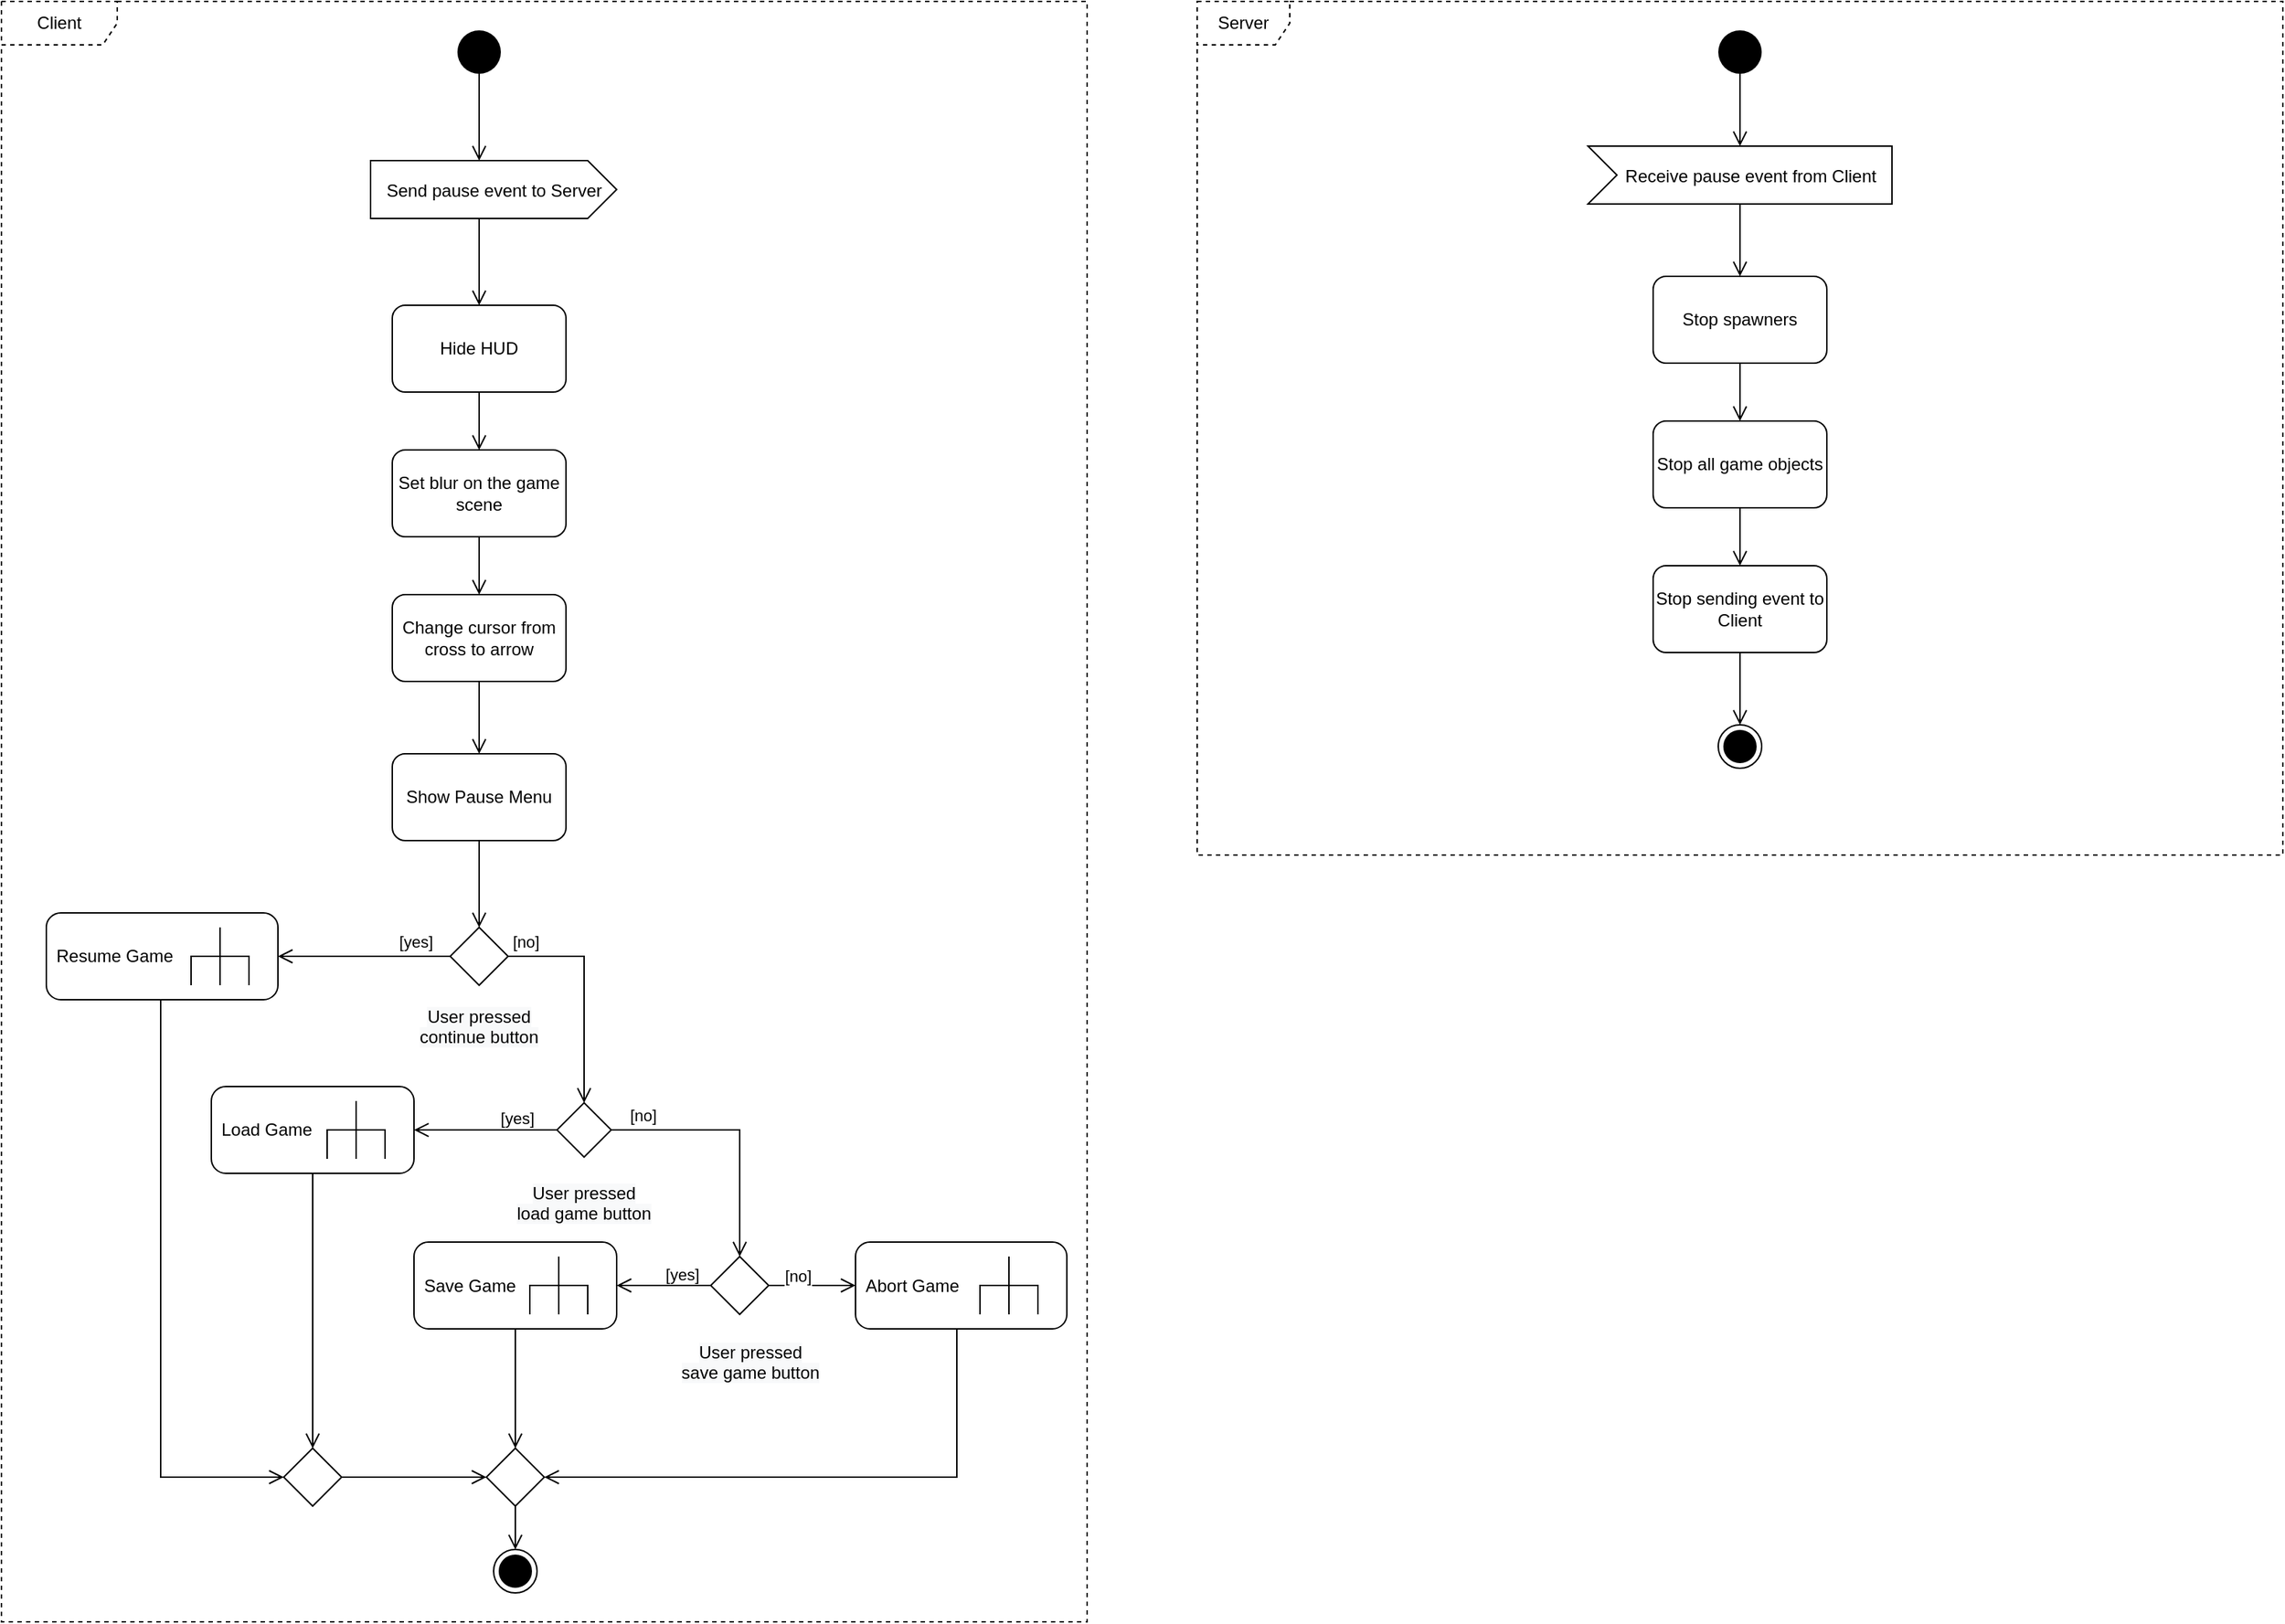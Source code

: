 <mxfile version="18.0.6" type="device"><diagram id="7L_WKZiQpmu-7hvw1VHQ" name="Strona-1"><mxGraphModel dx="1296" dy="806" grid="1" gridSize="10" guides="1" tooltips="1" connect="1" arrows="1" fold="1" page="1" pageScale="1" pageWidth="827" pageHeight="1169" math="0" shadow="0"><root><mxCell id="0"/><mxCell id="1" parent="0"/><mxCell id="Y6zIuKWhau4oJwJ09tNU-62" value="Client" style="shape=umlFrame;whiteSpace=wrap;html=1;strokeColor=#000000;width=80;height=30;dashed=1;" vertex="1" parent="1"><mxGeometry x="40" y="30" width="750" height="1120" as="geometry"/></mxCell><mxCell id="Y6zIuKWhau4oJwJ09tNU-61" value="Server" style="shape=umlFrame;whiteSpace=wrap;html=1;strokeColor=#000000;width=64;height=30;dashed=1;" vertex="1" parent="1"><mxGeometry x="866" y="30" width="750" height="590" as="geometry"/></mxCell><mxCell id="Y6zIuKWhau4oJwJ09tNU-2" value="" style="edgeStyle=orthogonalEdgeStyle;html=1;verticalAlign=bottom;endArrow=open;endSize=8;strokeColor=#000000;rounded=0;entryX=0;entryY=0;entryDx=75;entryDy=0;exitX=0.5;exitY=1;exitDx=0;exitDy=0;entryPerimeter=0;" edge="1" source="Y6zIuKWhau4oJwJ09tNU-47" parent="1" target="Y6zIuKWhau4oJwJ09tNU-77"><mxGeometry relative="1" as="geometry"><mxPoint x="370" y="130" as="targetPoint"/><mxPoint x="370" y="70" as="sourcePoint"/></mxGeometry></mxCell><mxCell id="Y6zIuKWhau4oJwJ09tNU-5" style="edgeStyle=orthogonalEdgeStyle;rounded=0;orthogonalLoop=1;jettySize=auto;html=1;entryX=0.5;entryY=0;entryDx=0;entryDy=0;strokeColor=#000000;endSize=8;endArrow=open;endFill=0;exitX=0;exitY=0;exitDx=75;exitDy=40;exitPerimeter=0;" edge="1" parent="1" source="Y6zIuKWhau4oJwJ09tNU-77" target="Y6zIuKWhau4oJwJ09tNU-4"><mxGeometry relative="1" as="geometry"><mxPoint x="370" y="190" as="sourcePoint"/></mxGeometry></mxCell><mxCell id="Y6zIuKWhau4oJwJ09tNU-13" style="edgeStyle=orthogonalEdgeStyle;rounded=0;orthogonalLoop=1;jettySize=auto;html=1;endArrow=open;endFill=0;endSize=8;strokeColor=#000000;" edge="1" parent="1" source="Y6zIuKWhau4oJwJ09tNU-4" target="Y6zIuKWhau4oJwJ09tNU-8"><mxGeometry relative="1" as="geometry"/></mxCell><mxCell id="Y6zIuKWhau4oJwJ09tNU-4" value="Hide HUD" style="rounded=1;whiteSpace=wrap;html=1;strokeColor=#000000;" vertex="1" parent="1"><mxGeometry x="310" y="240" width="120" height="60" as="geometry"/></mxCell><mxCell id="Y6zIuKWhau4oJwJ09tNU-15" value="" style="edgeStyle=orthogonalEdgeStyle;rounded=0;orthogonalLoop=1;jettySize=auto;html=1;endArrow=open;endFill=0;endSize=8;strokeColor=#000000;" edge="1" parent="1" source="Y6zIuKWhau4oJwJ09tNU-6" target="Y6zIuKWhau4oJwJ09tNU-9"><mxGeometry relative="1" as="geometry"><Array as="points"><mxPoint x="371" y="560"/><mxPoint x="371" y="560"/></Array></mxGeometry></mxCell><mxCell id="Y6zIuKWhau4oJwJ09tNU-6" value="Change cursor from cross to arrow" style="rounded=1;whiteSpace=wrap;html=1;strokeColor=#000000;" vertex="1" parent="1"><mxGeometry x="310" y="440" width="120" height="60" as="geometry"/></mxCell><mxCell id="Y6zIuKWhau4oJwJ09tNU-14" style="edgeStyle=orthogonalEdgeStyle;rounded=0;orthogonalLoop=1;jettySize=auto;html=1;endArrow=open;endFill=0;endSize=8;strokeColor=#000000;" edge="1" parent="1" source="Y6zIuKWhau4oJwJ09tNU-8" target="Y6zIuKWhau4oJwJ09tNU-6"><mxGeometry relative="1" as="geometry"/></mxCell><mxCell id="Y6zIuKWhau4oJwJ09tNU-8" value="Set blur on the game scene" style="rounded=1;whiteSpace=wrap;html=1;strokeColor=#000000;" vertex="1" parent="1"><mxGeometry x="310" y="340" width="120" height="60" as="geometry"/></mxCell><mxCell id="Y6zIuKWhau4oJwJ09tNU-17" style="edgeStyle=orthogonalEdgeStyle;rounded=0;orthogonalLoop=1;jettySize=auto;html=1;entryX=0.5;entryY=0;entryDx=0;entryDy=0;endArrow=open;endFill=0;endSize=8;strokeColor=#000000;" edge="1" parent="1" source="Y6zIuKWhau4oJwJ09tNU-9" target="Y6zIuKWhau4oJwJ09tNU-32"><mxGeometry relative="1" as="geometry"><mxPoint x="370" y="660" as="targetPoint"/></mxGeometry></mxCell><mxCell id="Y6zIuKWhau4oJwJ09tNU-9" value="Show Pause Menu" style="rounded=1;whiteSpace=wrap;html=1;strokeColor=#000000;" vertex="1" parent="1"><mxGeometry x="310" y="550" width="120" height="60" as="geometry"/></mxCell><mxCell id="Y6zIuKWhau4oJwJ09tNU-30" style="edgeStyle=orthogonalEdgeStyle;rounded=0;orthogonalLoop=1;jettySize=auto;html=1;entryX=1;entryY=0.5;entryDx=0;entryDy=0;entryPerimeter=0;endArrow=open;endFill=0;endSize=8;strokeColor=#000000;exitX=0;exitY=0.5;exitDx=0;exitDy=0;" edge="1" parent="1" source="Y6zIuKWhau4oJwJ09tNU-32" target="Y6zIuKWhau4oJwJ09tNU-26"><mxGeometry relative="1" as="geometry"><mxPoint x="340" y="690" as="sourcePoint"/></mxGeometry></mxCell><mxCell id="Y6zIuKWhau4oJwJ09tNU-35" value="[yes]" style="edgeLabel;html=1;align=center;verticalAlign=middle;resizable=0;points=[];" vertex="1" connectable="0" parent="Y6zIuKWhau4oJwJ09tNU-30"><mxGeometry x="-0.1" relative="1" as="geometry"><mxPoint x="29" y="-10" as="offset"/></mxGeometry></mxCell><mxCell id="Y6zIuKWhau4oJwJ09tNU-71" style="edgeStyle=orthogonalEdgeStyle;rounded=0;orthogonalLoop=1;jettySize=auto;html=1;entryX=1;entryY=0.5;entryDx=0;entryDy=0;endArrow=open;endFill=0;endSize=8;strokeColor=#000000;" edge="1" parent="1" source="Y6zIuKWhau4oJwJ09tNU-25" target="Y6zIuKWhau4oJwJ09tNU-72"><mxGeometry relative="1" as="geometry"><Array as="points"><mxPoint x="700" y="1050"/></Array></mxGeometry></mxCell><mxCell id="Y6zIuKWhau4oJwJ09tNU-25" value="&lt;span style=&quot;text-align: center;&quot;&gt;Abort Game&lt;/span&gt;" style="shape=mxgraph.uml25.behaviorAction;html=1;rounded=1;absoluteArcSize=1;arcSize=10;align=left;spacingLeft=5;strokeColor=#000000;" vertex="1" parent="1"><mxGeometry x="630" y="887.5" width="146" height="60" as="geometry"/></mxCell><mxCell id="Y6zIuKWhau4oJwJ09tNU-70" style="edgeStyle=orthogonalEdgeStyle;rounded=0;orthogonalLoop=1;jettySize=auto;html=1;entryX=0;entryY=0.5;entryDx=0;entryDy=0;endArrow=open;endFill=0;endSize=8;strokeColor=#000000;" edge="1" parent="1" source="Y6zIuKWhau4oJwJ09tNU-26" target="Y6zIuKWhau4oJwJ09tNU-74"><mxGeometry relative="1" as="geometry"><Array as="points"><mxPoint x="150" y="1050"/></Array></mxGeometry></mxCell><mxCell id="Y6zIuKWhau4oJwJ09tNU-26" value="&lt;span style=&quot;text-align: center;&quot;&gt;Resume Game&lt;/span&gt;" style="shape=mxgraph.uml25.behaviorAction;html=1;rounded=1;absoluteArcSize=1;arcSize=10;align=left;spacingLeft=5;strokeColor=#000000;" vertex="1" parent="1"><mxGeometry x="71" y="660" width="160" height="60" as="geometry"/></mxCell><mxCell id="Y6zIuKWhau4oJwJ09tNU-69" style="edgeStyle=orthogonalEdgeStyle;rounded=0;orthogonalLoop=1;jettySize=auto;html=1;entryX=0.5;entryY=0;entryDx=0;entryDy=0;endArrow=open;endFill=0;endSize=8;strokeColor=#000000;" edge="1" parent="1" source="Y6zIuKWhau4oJwJ09tNU-27" target="Y6zIuKWhau4oJwJ09tNU-74"><mxGeometry relative="1" as="geometry"><Array as="points"/></mxGeometry></mxCell><mxCell id="Y6zIuKWhau4oJwJ09tNU-27" value="&lt;span style=&quot;text-align: center;&quot;&gt;Load Game&lt;/span&gt;" style="shape=mxgraph.uml25.behaviorAction;html=1;rounded=1;absoluteArcSize=1;arcSize=10;align=left;spacingLeft=5;strokeColor=#000000;" vertex="1" parent="1"><mxGeometry x="185" y="780" width="140" height="60" as="geometry"/></mxCell><mxCell id="Y6zIuKWhau4oJwJ09tNU-37" value="[no]" style="edgeStyle=orthogonalEdgeStyle;rounded=0;orthogonalLoop=1;jettySize=auto;html=1;entryX=0.5;entryY=0;entryDx=0;entryDy=0;endArrow=open;endFill=0;endSize=8;strokeColor=#000000;" edge="1" parent="1" source="Y6zIuKWhau4oJwJ09tNU-32" target="Y6zIuKWhau4oJwJ09tNU-36"><mxGeometry x="-0.841" y="10" relative="1" as="geometry"><mxPoint as="offset"/></mxGeometry></mxCell><mxCell id="Y6zIuKWhau4oJwJ09tNU-32" value="" style="rhombus;strokeColor=#000000;" vertex="1" parent="1"><mxGeometry x="350" y="670" width="40" height="40" as="geometry"/></mxCell><mxCell id="Y6zIuKWhau4oJwJ09tNU-34" value="&lt;span style=&quot;color: rgb(0, 0, 0); font-family: Helvetica; font-size: 12px; font-style: normal; font-variant-ligatures: normal; font-variant-caps: normal; font-weight: 400; letter-spacing: normal; orphans: 2; text-indent: 0px; text-transform: none; widows: 2; word-spacing: 0px; -webkit-text-stroke-width: 0px; background-color: rgb(248, 249, 250); text-decoration-thickness: initial; text-decoration-style: initial; text-decoration-color: initial; float: none; display: inline !important;&quot;&gt;User pressed continue button&lt;/span&gt;" style="text;whiteSpace=wrap;html=1;align=center;" vertex="1" parent="1"><mxGeometry x="325" y="717.5" width="90" height="40" as="geometry"/></mxCell><mxCell id="Y6zIuKWhau4oJwJ09tNU-39" value="[yes]" style="edgeStyle=orthogonalEdgeStyle;rounded=0;orthogonalLoop=1;jettySize=auto;html=1;endArrow=open;endFill=0;endSize=8;strokeColor=#000000;" edge="1" parent="1" source="Y6zIuKWhau4oJwJ09tNU-36" target="Y6zIuKWhau4oJwJ09tNU-27"><mxGeometry x="-0.429" y="-7" relative="1" as="geometry"><mxPoint y="-1" as="offset"/></mxGeometry></mxCell><mxCell id="Y6zIuKWhau4oJwJ09tNU-40" value="[no]" style="edgeStyle=orthogonalEdgeStyle;rounded=0;orthogonalLoop=1;jettySize=auto;html=1;endArrow=open;endFill=0;endSize=8;strokeColor=#000000;entryX=0.5;entryY=0;entryDx=0;entryDy=0;" edge="1" parent="1" source="Y6zIuKWhau4oJwJ09tNU-36" target="Y6zIuKWhau4oJwJ09tNU-63"><mxGeometry x="-0.748" y="10" relative="1" as="geometry"><mxPoint as="offset"/></mxGeometry></mxCell><mxCell id="Y6zIuKWhau4oJwJ09tNU-36" value="" style="rhombus;strokeColor=#000000;" vertex="1" parent="1"><mxGeometry x="423.75" y="791.25" width="37.5" height="37.5" as="geometry"/></mxCell><mxCell id="Y6zIuKWhau4oJwJ09tNU-38" value="&lt;span style=&quot;color: rgb(0, 0, 0); font-family: Helvetica; font-size: 12px; font-style: normal; font-variant-ligatures: normal; font-variant-caps: normal; font-weight: 400; letter-spacing: normal; orphans: 2; text-indent: 0px; text-transform: none; widows: 2; word-spacing: 0px; -webkit-text-stroke-width: 0px; background-color: rgb(248, 249, 250); text-decoration-thickness: initial; text-decoration-style: initial; text-decoration-color: initial; float: none; display: inline !important;&quot;&gt;User pressed load game button&lt;/span&gt;" style="text;whiteSpace=wrap;html=1;align=center;" vertex="1" parent="1"><mxGeometry x="393.25" y="840" width="98.5" height="40" as="geometry"/></mxCell><mxCell id="Y6zIuKWhau4oJwJ09tNU-41" value="" style="ellipse;html=1;shape=endState;fillColor=#000000;strokeColor=#000000;direction=east;" vertex="1" parent="1"><mxGeometry x="380" y="1100" width="30" height="30" as="geometry"/></mxCell><mxCell id="Y6zIuKWhau4oJwJ09tNU-47" value="" style="ellipse;fillColor=#000000;strokeColor=none;" vertex="1" parent="1"><mxGeometry x="355" y="50" width="30" height="30" as="geometry"/></mxCell><mxCell id="Y6zIuKWhau4oJwJ09tNU-50" style="edgeStyle=orthogonalEdgeStyle;rounded=0;orthogonalLoop=1;jettySize=auto;html=1;endArrow=open;endFill=0;endSize=8;strokeColor=#000000;" edge="1" parent="1" source="Y6zIuKWhau4oJwJ09tNU-48" target="Y6zIuKWhau4oJwJ09tNU-78"><mxGeometry relative="1" as="geometry"><mxPoint x="1241" y="120" as="targetPoint"/></mxGeometry></mxCell><mxCell id="Y6zIuKWhau4oJwJ09tNU-48" value="" style="ellipse;fillColor=#000000;strokeColor=none;" vertex="1" parent="1"><mxGeometry x="1226" y="50" width="30" height="30" as="geometry"/></mxCell><mxCell id="Y6zIuKWhau4oJwJ09tNU-54" style="edgeStyle=orthogonalEdgeStyle;rounded=0;orthogonalLoop=1;jettySize=auto;html=1;entryX=0.5;entryY=0;entryDx=0;entryDy=0;endArrow=open;endFill=0;endSize=8;strokeColor=#000000;exitX=0;exitY=0;exitDx=105;exitDy=40;exitPerimeter=0;" edge="1" parent="1" source="Y6zIuKWhau4oJwJ09tNU-78" target="Y6zIuKWhau4oJwJ09tNU-51"><mxGeometry relative="1" as="geometry"><mxPoint x="1241" y="180" as="sourcePoint"/></mxGeometry></mxCell><mxCell id="Y6zIuKWhau4oJwJ09tNU-55" style="edgeStyle=orthogonalEdgeStyle;rounded=0;orthogonalLoop=1;jettySize=auto;html=1;endArrow=open;endFill=0;endSize=8;strokeColor=#000000;" edge="1" parent="1" source="Y6zIuKWhau4oJwJ09tNU-51" target="Y6zIuKWhau4oJwJ09tNU-52"><mxGeometry relative="1" as="geometry"/></mxCell><mxCell id="Y6zIuKWhau4oJwJ09tNU-51" value="Stop spawners" style="rounded=1;whiteSpace=wrap;html=1;strokeColor=#000000;" vertex="1" parent="1"><mxGeometry x="1181" y="220" width="120" height="60" as="geometry"/></mxCell><mxCell id="Y6zIuKWhau4oJwJ09tNU-56" style="edgeStyle=orthogonalEdgeStyle;rounded=0;orthogonalLoop=1;jettySize=auto;html=1;entryX=0.5;entryY=0;entryDx=0;entryDy=0;endArrow=open;endFill=0;endSize=8;strokeColor=#000000;" edge="1" parent="1" source="Y6zIuKWhau4oJwJ09tNU-52" target="Y6zIuKWhau4oJwJ09tNU-53"><mxGeometry relative="1" as="geometry"/></mxCell><mxCell id="Y6zIuKWhau4oJwJ09tNU-52" value="Stop all game objects&lt;span style=&quot;color: rgba(0, 0, 0, 0); font-family: monospace; font-size: 0px; text-align: start;&quot;&gt;%3CmxGraphModel%3E%3Croot%3E%3CmxCell%20id%3D%220%22%2F%3E%3CmxCell%20id%3D%221%22%20parent%3D%220%22%2F%3E%3CmxCell%20id%3D%222%22%20value%3D%22Stop%20spawners%22%20style%3D%22rounded%3D1%3BwhiteSpace%3Dwrap%3Bhtml%3D1%3BstrokeColor%3D%23000000%3B%22%20vertex%3D%221%22%20parent%3D%221%22%3E%3CmxGeometry%20x%3D%221181%22%20y%3D%22200%22%20width%3D%22120%22%20height%3D%2260%22%20as%3D%22geometry%22%2F%3E%3C%2FmxCell%3E%3C%2Froot%3E%3C%2FmxGraphModel%3E&lt;/span&gt;" style="rounded=1;whiteSpace=wrap;html=1;strokeColor=#000000;" vertex="1" parent="1"><mxGeometry x="1181" y="320" width="120" height="60" as="geometry"/></mxCell><mxCell id="Y6zIuKWhau4oJwJ09tNU-59" style="edgeStyle=orthogonalEdgeStyle;rounded=0;orthogonalLoop=1;jettySize=auto;html=1;entryX=0.5;entryY=0;entryDx=0;entryDy=0;endArrow=open;endFill=0;endSize=8;strokeColor=#000000;" edge="1" parent="1" source="Y6zIuKWhau4oJwJ09tNU-53" target="Y6zIuKWhau4oJwJ09tNU-58"><mxGeometry relative="1" as="geometry"/></mxCell><mxCell id="Y6zIuKWhau4oJwJ09tNU-53" value="Stop sending event to Client" style="rounded=1;whiteSpace=wrap;html=1;strokeColor=#000000;" vertex="1" parent="1"><mxGeometry x="1181" y="420" width="120" height="60" as="geometry"/></mxCell><mxCell id="Y6zIuKWhau4oJwJ09tNU-58" value="" style="ellipse;html=1;shape=endState;fillColor=#000000;strokeColor=#000000;" vertex="1" parent="1"><mxGeometry x="1226" y="530" width="30" height="30" as="geometry"/></mxCell><mxCell id="Y6zIuKWhau4oJwJ09tNU-66" value="[yes]" style="edgeStyle=orthogonalEdgeStyle;rounded=0;orthogonalLoop=1;jettySize=auto;html=1;endArrow=open;endFill=0;endSize=8;strokeColor=#000000;" edge="1" parent="1" source="Y6zIuKWhau4oJwJ09tNU-63" target="Y6zIuKWhau4oJwJ09tNU-65"><mxGeometry x="-0.385" y="-7" relative="1" as="geometry"><mxPoint y="-1" as="offset"/></mxGeometry></mxCell><mxCell id="Y6zIuKWhau4oJwJ09tNU-67" value="[no]" style="edgeStyle=orthogonalEdgeStyle;rounded=0;orthogonalLoop=1;jettySize=auto;html=1;endArrow=open;endFill=0;endSize=8;strokeColor=#000000;" edge="1" parent="1" source="Y6zIuKWhau4oJwJ09tNU-63" target="Y6zIuKWhau4oJwJ09tNU-25"><mxGeometry x="-0.333" y="8" relative="1" as="geometry"><mxPoint y="1" as="offset"/></mxGeometry></mxCell><mxCell id="Y6zIuKWhau4oJwJ09tNU-63" value="" style="rhombus;strokeColor=#000000;" vertex="1" parent="1"><mxGeometry x="530" y="897.5" width="40" height="40" as="geometry"/></mxCell><mxCell id="Y6zIuKWhau4oJwJ09tNU-64" value="&lt;span style=&quot;color: rgb(0, 0, 0); font-family: Helvetica; font-size: 12px; font-style: normal; font-variant-ligatures: normal; font-variant-caps: normal; font-weight: 400; letter-spacing: normal; orphans: 2; text-indent: 0px; text-transform: none; widows: 2; word-spacing: 0px; -webkit-text-stroke-width: 0px; background-color: rgb(248, 249, 250); text-decoration-thickness: initial; text-decoration-style: initial; text-decoration-color: initial; float: none; display: inline !important;&quot;&gt;User pressed save game button&lt;/span&gt;" style="text;whiteSpace=wrap;html=1;align=center;" vertex="1" parent="1"><mxGeometry x="508.25" y="950" width="98.5" height="40" as="geometry"/></mxCell><mxCell id="Y6zIuKWhau4oJwJ09tNU-68" style="edgeStyle=orthogonalEdgeStyle;rounded=0;orthogonalLoop=1;jettySize=auto;html=1;endArrow=open;endFill=0;endSize=8;strokeColor=#000000;entryX=0.5;entryY=0;entryDx=0;entryDy=0;" edge="1" parent="1" source="Y6zIuKWhau4oJwJ09tNU-65" target="Y6zIuKWhau4oJwJ09tNU-72"><mxGeometry relative="1" as="geometry"><mxPoint x="395" y="1040" as="targetPoint"/></mxGeometry></mxCell><mxCell id="Y6zIuKWhau4oJwJ09tNU-65" value="&lt;span style=&quot;text-align: center;&quot;&gt;Save Game&lt;/span&gt;" style="shape=mxgraph.uml25.behaviorAction;html=1;rounded=1;absoluteArcSize=1;arcSize=10;align=left;spacingLeft=5;strokeColor=#000000;" vertex="1" parent="1"><mxGeometry x="325" y="887.5" width="140" height="60" as="geometry"/></mxCell><mxCell id="Y6zIuKWhau4oJwJ09tNU-76" style="edgeStyle=orthogonalEdgeStyle;rounded=0;orthogonalLoop=1;jettySize=auto;html=1;entryX=0.5;entryY=0;entryDx=0;entryDy=0;endArrow=open;endFill=0;endSize=8;strokeColor=#000000;" edge="1" parent="1" source="Y6zIuKWhau4oJwJ09tNU-72" target="Y6zIuKWhau4oJwJ09tNU-41"><mxGeometry relative="1" as="geometry"/></mxCell><mxCell id="Y6zIuKWhau4oJwJ09tNU-72" value="" style="rhombus;strokeColor=#000000;" vertex="1" parent="1"><mxGeometry x="375" y="1030" width="40" height="40" as="geometry"/></mxCell><mxCell id="Y6zIuKWhau4oJwJ09tNU-75" style="edgeStyle=orthogonalEdgeStyle;rounded=0;orthogonalLoop=1;jettySize=auto;html=1;entryX=0;entryY=0.5;entryDx=0;entryDy=0;endArrow=open;endFill=0;endSize=8;strokeColor=#000000;" edge="1" parent="1" source="Y6zIuKWhau4oJwJ09tNU-74" target="Y6zIuKWhau4oJwJ09tNU-72"><mxGeometry relative="1" as="geometry"/></mxCell><mxCell id="Y6zIuKWhau4oJwJ09tNU-74" value="" style="rhombus;strokeColor=#000000;" vertex="1" parent="1"><mxGeometry x="235" y="1030" width="40" height="40" as="geometry"/></mxCell><mxCell id="Y6zIuKWhau4oJwJ09tNU-77" value="&lt;span style=&quot;font-size: 12px;&quot;&gt;Send pause event to Server&lt;/span&gt;" style="html=1;shape=mxgraph.infographic.ribbonSimple;notch1=0;notch2=20;align=center;verticalAlign=middle;fontSize=14;fontStyle=0;fillColor=#FFFFFF;strokeColor=#000000;" vertex="1" parent="1"><mxGeometry x="295" y="140" width="170" height="40" as="geometry"/></mxCell><mxCell id="Y6zIuKWhau4oJwJ09tNU-78" value="&lt;span style=&quot;font-size: 12px;&quot;&gt;Receive pause event from Client&lt;/span&gt;" style="html=1;shape=mxgraph.infographic.ribbonSimple;notch1=20;notch2=0;align=center;verticalAlign=middle;fontSize=14;fontStyle=0;fillColor=#FFFFFF;flipH=0;spacingRight=0;spacingLeft=14;strokeColor=#000000;" vertex="1" parent="1"><mxGeometry x="1136" y="130" width="210" height="40" as="geometry"/></mxCell></root></mxGraphModel></diagram></mxfile>